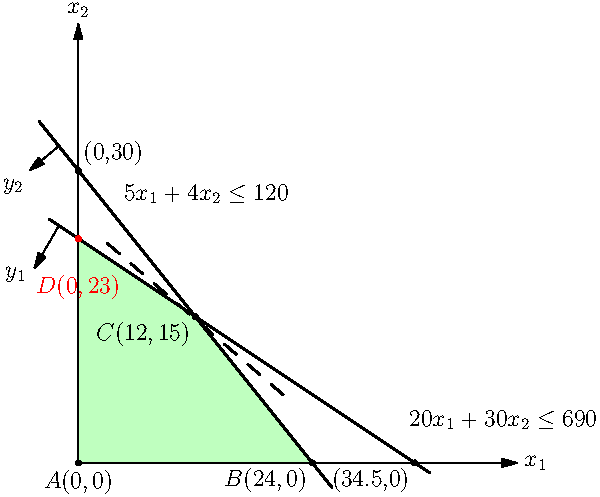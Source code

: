size(300, 300);

pair orig = (0, 0);
pair ymax = (0, 45);
pair xmax = (45, 0);
pair A = orig;
pair B = (24, 0);
pair C = (12, 15);
pair D = (0, 23);


fill(A--B--C--D--cycle, palegreen);

draw(orig--xmax, Arrow);
label("$x_1$", xmax, E);

draw(orig--ymax, Arrow);
label("$x_2$", ymax, N);


// Draw lines
draw((-3, 25)--(36, -1), linewidth(1));
label("$20x_1 + 30x_2 \le 690$", (-3, 25)--(36, -1), Relative((-5,25)));

draw((-4, 35)--(26, -2.5), linewidth(1));
label("$5x_1 + 4x_2 \le 120$", (-4, 35)--(26, -2.5), Relative((-10,-10)));

draw((3, 22.5)--(21, 7), linewidth(1)+dashed);

draw((-2, 73/3.0)--(-4.5, 20), Arrow);
label("$y_1$", (-2, 73/3.0)--(-4.5, 20), SW*4);

draw((-2, 32.5)--(-5, 30), Arrow);
label("$y_2$", (-2, 32.5)--(-5, 30), SW*4);


dot("$A(0,0)$", A, S);

dot("$B(24, 0)$", B, SW);

dot("$C(12, 15)$", C, SW);

dot("$D(0, 23)$", D, S*5, red);

dot(Label, (0, 30), NE);
dot(Label, (34.5, 0), SW);






// fill((0.1,0.5)--(0.9,0.5)--(0.9, 0.98)--(0.1, 0.98)--cycle, palered);
// fill((0.1,0.5)--(0.9,0.5)--(0.9, 0.02)--(0.1, 0.02)--cycle, paleblue);

// draw((0,0.5)--(1,0.5), Arrow);
// label("$x_1$", (0.95,0.5), S);

// draw((0.5,0)--(0.5,1), Arrow);
// label("$x_2$", (0.4,1), S);

// draw((0.1,0.5)--(0.9,0.5), red+linewidth(2));
// label("$x_1 = 0$", (0.6, 0.55));
// label("$x_1 > 0$", (0.6, 0.8));
// label("$x_1 < 0$", (0.6, 0.2));


